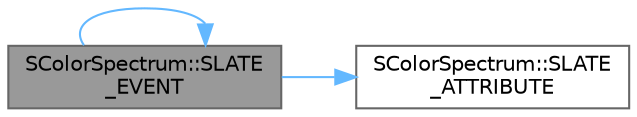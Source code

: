 digraph "SColorSpectrum::SLATE_EVENT"
{
 // INTERACTIVE_SVG=YES
 // LATEX_PDF_SIZE
  bgcolor="transparent";
  edge [fontname=Helvetica,fontsize=10,labelfontname=Helvetica,labelfontsize=10];
  node [fontname=Helvetica,fontsize=10,shape=box,height=0.2,width=0.4];
  rankdir="LR";
  Node1 [id="Node000001",label="SColorSpectrum::SLATE\l_EVENT",height=0.2,width=0.4,color="gray40", fillcolor="grey60", style="filled", fontcolor="black",tooltip="Invoked when the mouse is released and a capture ends."];
  Node1 -> Node2 [id="edge1_Node000001_Node000002",color="steelblue1",style="solid",tooltip=" "];
  Node2 [id="Node000002",label="SColorSpectrum::SLATE\l_ATTRIBUTE",height=0.2,width=0.4,color="grey40", fillcolor="white", style="filled",URL="$d1/d0b/classSColorSpectrum.html#a6b247a7d0f2399037adedf453d108f9b",tooltip="The current color selected by the user."];
  Node1 -> Node1 [id="edge2_Node000001_Node000001",color="steelblue1",style="solid",tooltip=" "];
}
